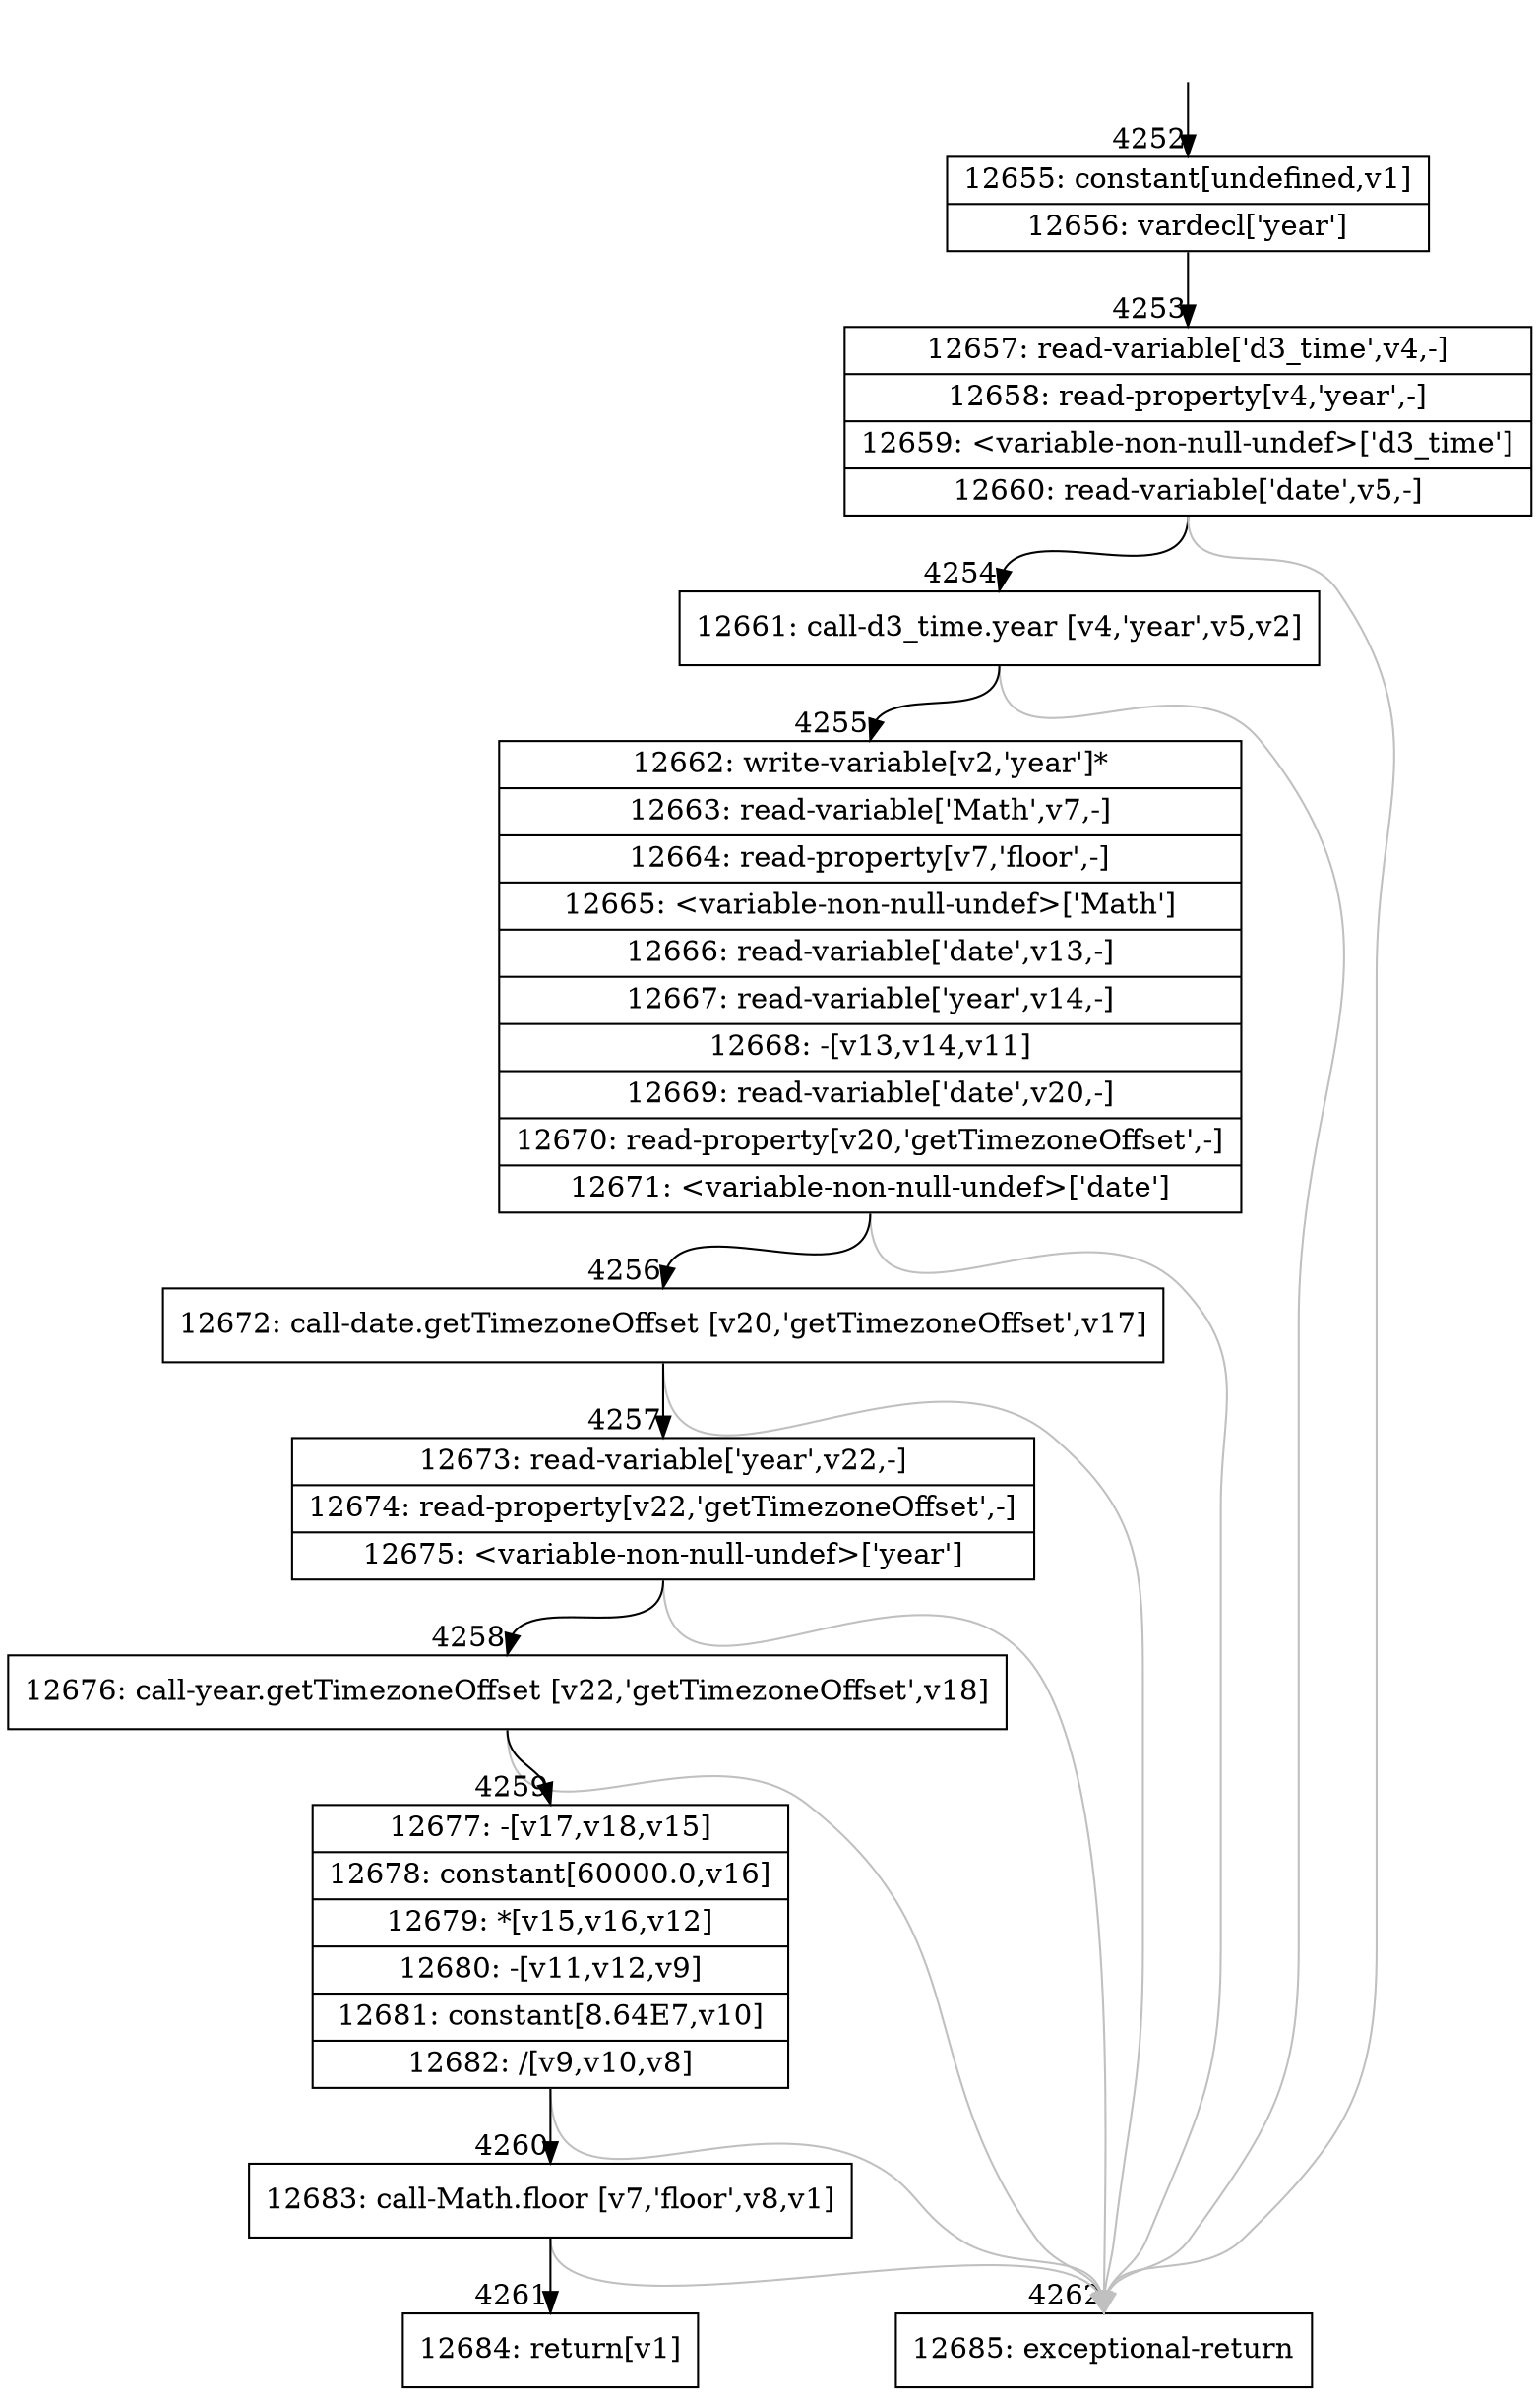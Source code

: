 digraph {
rankdir="TD"
BB_entry396[shape=none,label=""];
BB_entry396 -> BB4252 [tailport=s, headport=n, headlabel="    4252"]
BB4252 [shape=record label="{12655: constant[undefined,v1]|12656: vardecl['year']}" ] 
BB4252 -> BB4253 [tailport=s, headport=n, headlabel="      4253"]
BB4253 [shape=record label="{12657: read-variable['d3_time',v4,-]|12658: read-property[v4,'year',-]|12659: \<variable-non-null-undef\>['d3_time']|12660: read-variable['date',v5,-]}" ] 
BB4253 -> BB4254 [tailport=s, headport=n, headlabel="      4254"]
BB4253 -> BB4262 [tailport=s, headport=n, color=gray, headlabel="      4262"]
BB4254 [shape=record label="{12661: call-d3_time.year [v4,'year',v5,v2]}" ] 
BB4254 -> BB4255 [tailport=s, headport=n, headlabel="      4255"]
BB4254 -> BB4262 [tailport=s, headport=n, color=gray]
BB4255 [shape=record label="{12662: write-variable[v2,'year']*|12663: read-variable['Math',v7,-]|12664: read-property[v7,'floor',-]|12665: \<variable-non-null-undef\>['Math']|12666: read-variable['date',v13,-]|12667: read-variable['year',v14,-]|12668: -[v13,v14,v11]|12669: read-variable['date',v20,-]|12670: read-property[v20,'getTimezoneOffset',-]|12671: \<variable-non-null-undef\>['date']}" ] 
BB4255 -> BB4256 [tailport=s, headport=n, headlabel="      4256"]
BB4255 -> BB4262 [tailport=s, headport=n, color=gray]
BB4256 [shape=record label="{12672: call-date.getTimezoneOffset [v20,'getTimezoneOffset',v17]}" ] 
BB4256 -> BB4257 [tailport=s, headport=n, headlabel="      4257"]
BB4256 -> BB4262 [tailport=s, headport=n, color=gray]
BB4257 [shape=record label="{12673: read-variable['year',v22,-]|12674: read-property[v22,'getTimezoneOffset',-]|12675: \<variable-non-null-undef\>['year']}" ] 
BB4257 -> BB4258 [tailport=s, headport=n, headlabel="      4258"]
BB4257 -> BB4262 [tailport=s, headport=n, color=gray]
BB4258 [shape=record label="{12676: call-year.getTimezoneOffset [v22,'getTimezoneOffset',v18]}" ] 
BB4258 -> BB4259 [tailport=s, headport=n, headlabel="      4259"]
BB4258 -> BB4262 [tailport=s, headport=n, color=gray]
BB4259 [shape=record label="{12677: -[v17,v18,v15]|12678: constant[60000.0,v16]|12679: *[v15,v16,v12]|12680: -[v11,v12,v9]|12681: constant[8.64E7,v10]|12682: /[v9,v10,v8]}" ] 
BB4259 -> BB4260 [tailport=s, headport=n, headlabel="      4260"]
BB4259 -> BB4262 [tailport=s, headport=n, color=gray]
BB4260 [shape=record label="{12683: call-Math.floor [v7,'floor',v8,v1]}" ] 
BB4260 -> BB4261 [tailport=s, headport=n, headlabel="      4261"]
BB4260 -> BB4262 [tailport=s, headport=n, color=gray]
BB4261 [shape=record label="{12684: return[v1]}" ] 
BB4262 [shape=record label="{12685: exceptional-return}" ] 
//#$~ 2481
}
